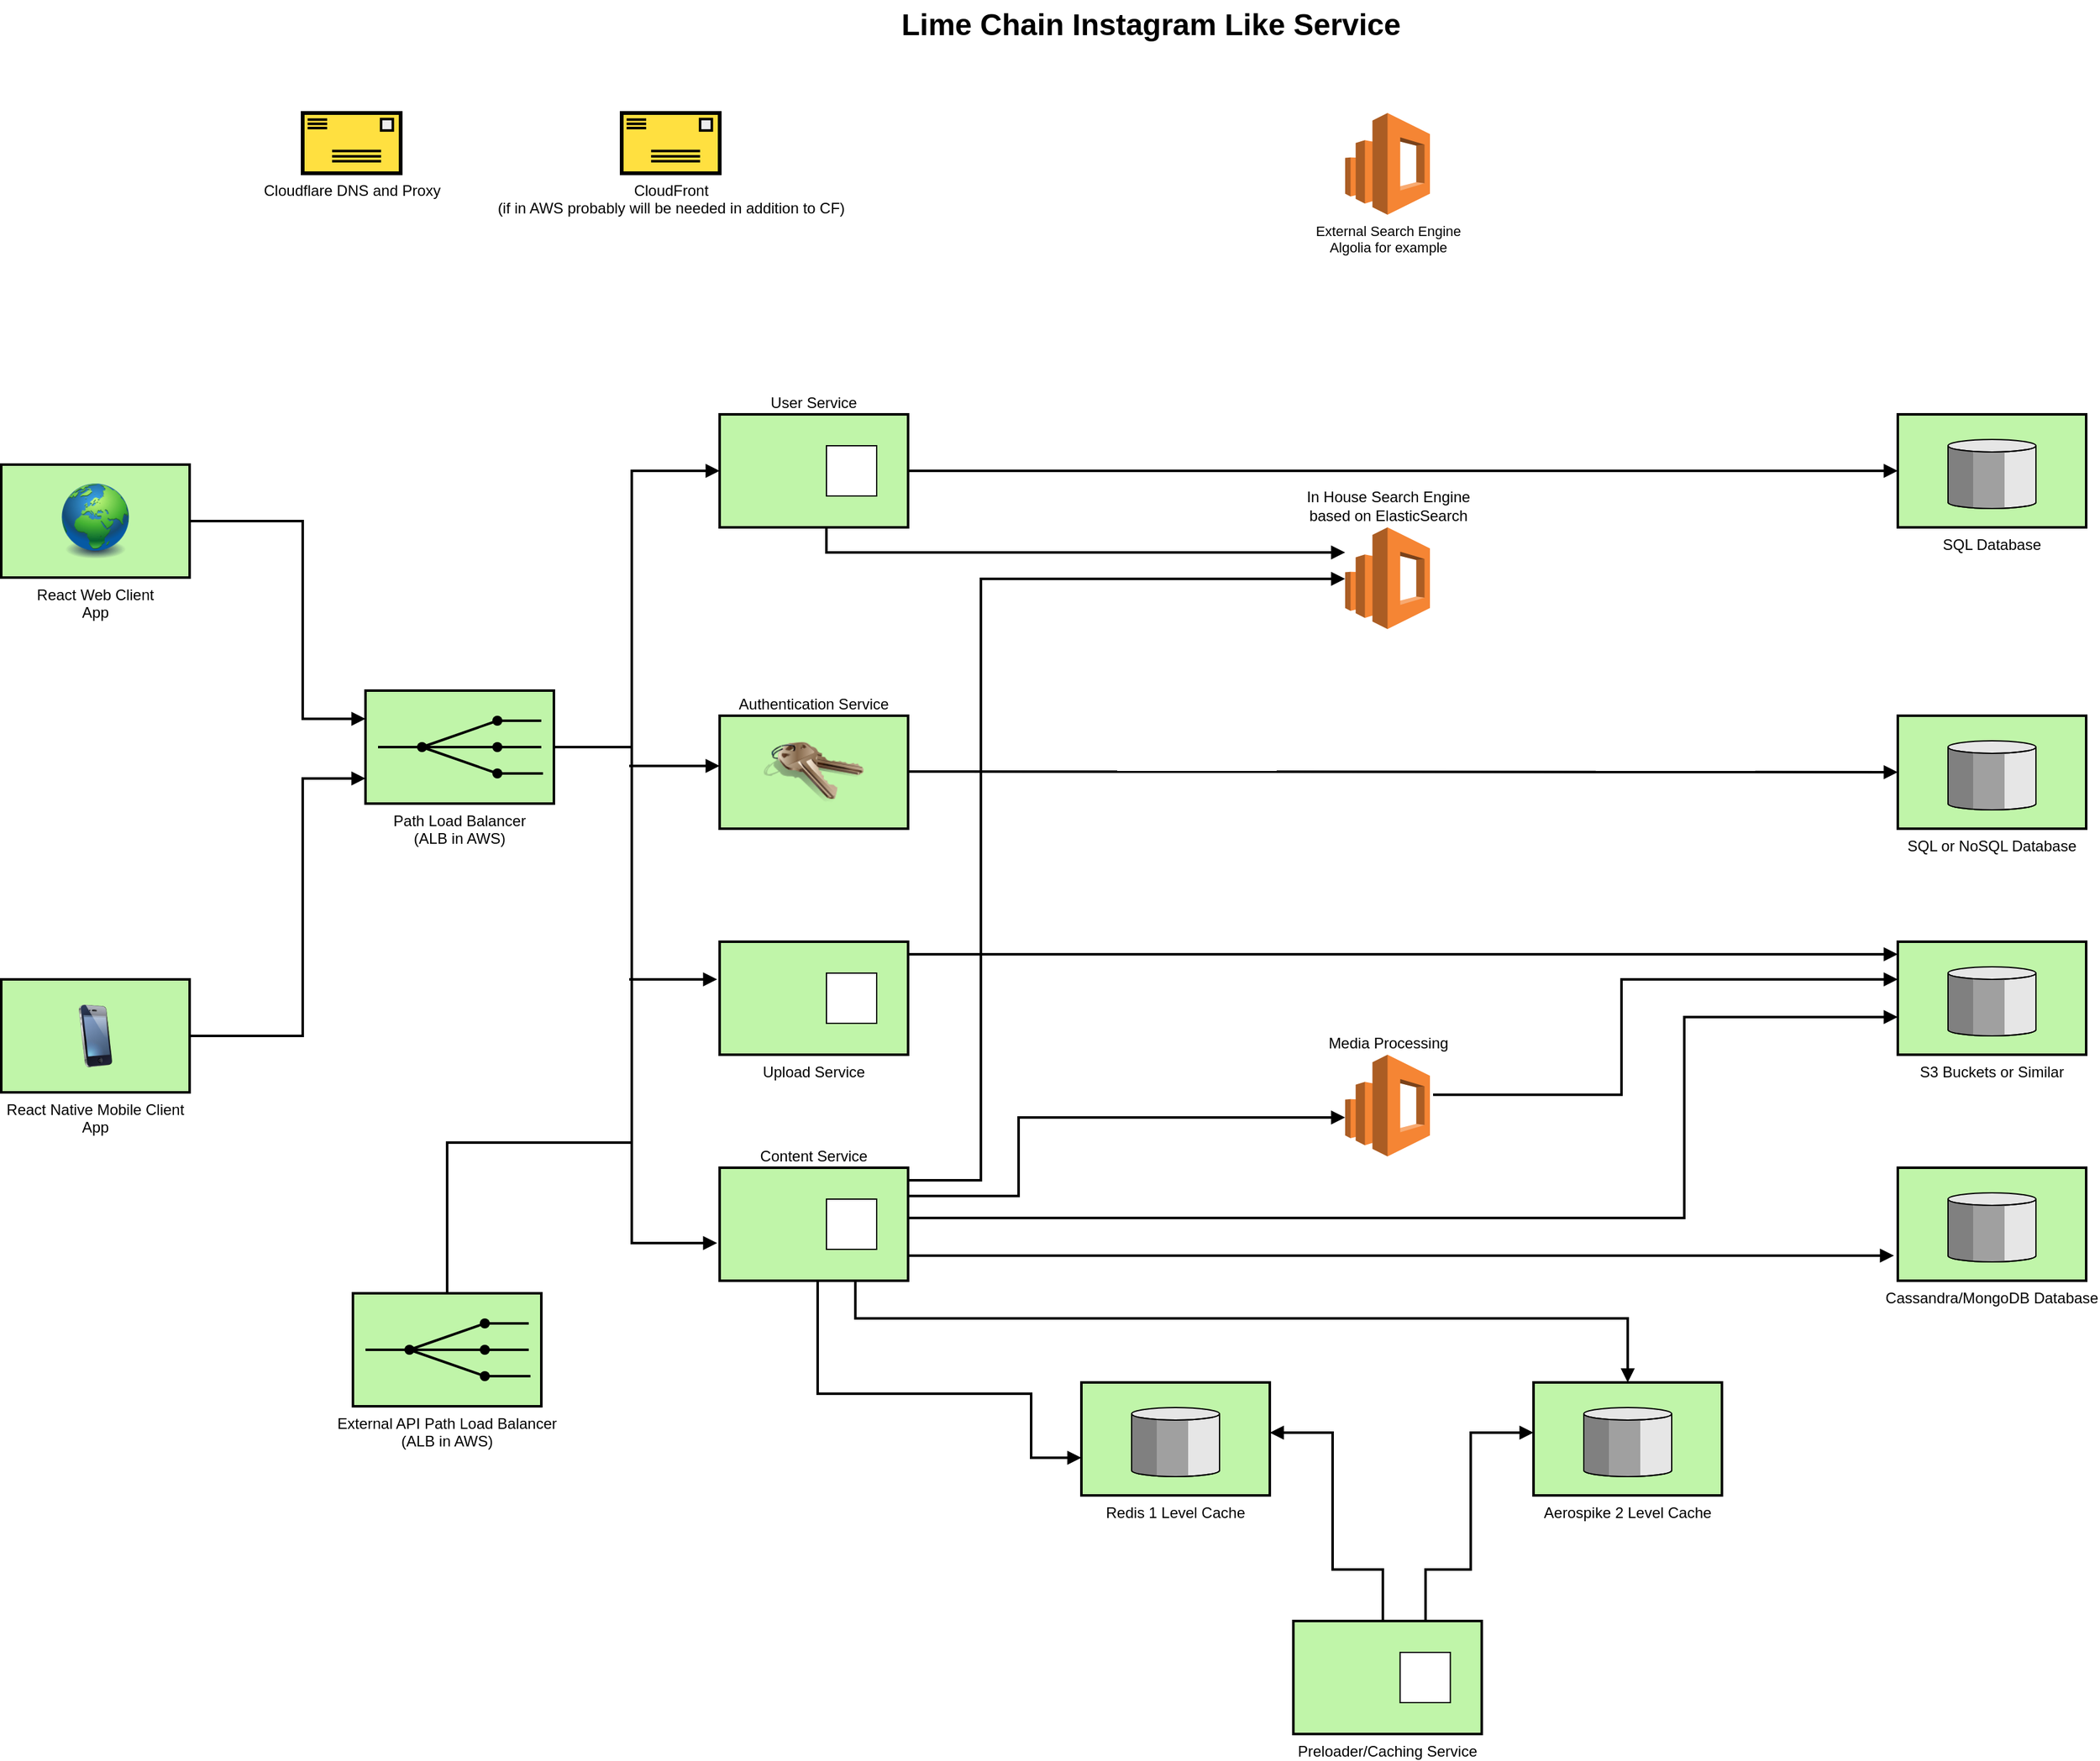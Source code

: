<mxfile version="14.5.1" type="device"><diagram name="Page-1" id="74b105a0-9070-1c63-61bc-23e55f88626e"><mxGraphModel dx="2031" dy="1174" grid="1" gridSize="10" guides="1" tooltips="1" connect="1" arrows="1" fold="1" page="1" pageScale="1.5" pageWidth="1169" pageHeight="826" background="none" math="0" shadow="0"><root><mxCell id="0" style=";html=1;"/><mxCell id="1" style=";html=1;" parent="0"/><mxCell id="10b056a9c633e61c-19" style="edgeStyle=orthogonalEdgeStyle;rounded=0;html=1;endArrow=block;endFill=1;jettySize=auto;orthogonalLoop=1;strokeWidth=2;startArrow=none;startFill=0;" parent="1" target="10b056a9c633e61c-6" edge="1"><mxGeometry relative="1" as="geometry"><Array as="points"><mxPoint x="852" y="635"/><mxPoint x="852" y="415"/></Array><mxPoint x="782" y="635" as="sourcePoint"/></mxGeometry></mxCell><mxCell id="10b056a9c633e61c-21" style="edgeStyle=orthogonalEdgeStyle;rounded=0;html=1;endArrow=block;endFill=1;jettySize=auto;orthogonalLoop=1;strokeWidth=2;startArrow=none;startFill=0;" parent="1" edge="1"><mxGeometry relative="1" as="geometry"><Array as="points"><mxPoint x="852" y="635"/><mxPoint x="852" y="1030"/><mxPoint x="910" y="1030"/></Array><mxPoint x="782" y="635" as="sourcePoint"/><mxPoint x="920" y="1030" as="targetPoint"/></mxGeometry></mxCell><mxCell id="10b056a9c633e61c-4" value="React Web Client &#10;App" style="strokeWidth=2;dashed=0;align=center;fontSize=12;shape=rect;verticalLabelPosition=bottom;verticalAlign=top;fillColor=#c0f5a9;labelPosition=center;" parent="1" vertex="1"><mxGeometry x="350" y="410" width="150" height="90" as="geometry"/></mxCell><mxCell id="10b056a9c633e61c-6" value="User Service" style="strokeWidth=2;dashed=0;align=center;fontSize=12;shape=rect;verticalLabelPosition=top;verticalAlign=bottom;fillColor=#c0f5a9;labelPosition=center;" parent="1" vertex="1"><mxGeometry x="922" y="370" width="150" height="90" as="geometry"/></mxCell><mxCell id="10b056a9c633e61c-7" value="" style="strokeWidth=1;dashed=0;align=center;fontSize=8;shape=rect;fillColor=#ffffff;strokeColor=#000000;" parent="10b056a9c633e61c-6" vertex="1"><mxGeometry x="85" y="25" width="40" height="40" as="geometry"/></mxCell><mxCell id="10b056a9c633e61c-8" value="Content Service" style="strokeWidth=2;dashed=0;align=center;fontSize=12;shape=rect;verticalLabelPosition=top;verticalAlign=bottom;fillColor=#c0f5a9;labelPosition=center;" parent="1" vertex="1"><mxGeometry x="922" y="970" width="150" height="90" as="geometry"/></mxCell><mxCell id="10b056a9c633e61c-9" value="" style="strokeWidth=1;dashed=0;align=center;fontSize=8;shape=rect" parent="10b056a9c633e61c-8" vertex="1"><mxGeometry x="85" y="25" width="40" height="40" as="geometry"/></mxCell><mxCell id="10b056a9c633e61c-27" style="edgeStyle=orthogonalEdgeStyle;rounded=0;html=1;endArrow=block;endFill=1;jettySize=auto;orthogonalLoop=1;strokeWidth=2;startArrow=none;startFill=0;exitX=1;exitY=0.5;exitDx=0;exitDy=0;" parent="1" source="10b056a9c633e61c-6" target="10b056a9c633e61c-15" edge="1"><mxGeometry relative="1" as="geometry"><mxPoint x="1230" y="435" as="sourcePoint"/></mxGeometry></mxCell><mxCell id="10b056a9c633e61c-15" value="SQL Database" style="strokeWidth=2;dashed=0;align=center;fontSize=12;verticalLabelPosition=bottom;verticalAlign=top;shape=mxgraph.eip.message_store;fillColor=#c0f5a9" parent="1" vertex="1"><mxGeometry x="1860" y="370" width="150" height="90" as="geometry"/></mxCell><mxCell id="10b056a9c633e61c-30" value="Lime Chain Instagram Like Service" style="text;strokeColor=none;fillColor=none;html=1;fontSize=24;fontStyle=1;verticalAlign=middle;align=center;" parent="1" vertex="1"><mxGeometry x="540" y="40" width="1450" height="40" as="geometry"/></mxCell><mxCell id="tZ2PuVNgveMmx6lej494-1" value="Authentication Service" style="strokeWidth=2;dashed=0;align=center;fontSize=12;shape=rect;verticalLabelPosition=top;verticalAlign=bottom;fillColor=#c0f5a9;labelPosition=center;horizontal=1;" parent="1" vertex="1"><mxGeometry x="922" y="610" width="150" height="90" as="geometry"/></mxCell><mxCell id="tZ2PuVNgveMmx6lej494-7" value="React Native Mobile Client&#10;App" style="strokeWidth=2;dashed=0;align=center;fontSize=12;shape=rect;verticalLabelPosition=bottom;verticalAlign=top;fillColor=#c0f5a9" parent="1" vertex="1"><mxGeometry x="350" y="820" width="150" height="90" as="geometry"/></mxCell><mxCell id="tZ2PuVNgveMmx6lej494-11" value="Cassandra/MongoDB Database" style="strokeWidth=2;dashed=0;align=center;fontSize=12;verticalLabelPosition=bottom;verticalAlign=top;shape=mxgraph.eip.message_store;fillColor=#c0f5a9" parent="1" vertex="1"><mxGeometry x="1860" y="970" width="150" height="90" as="geometry"/></mxCell><mxCell id="ci0iclBK2AWN1ZwF1z5L-1" value="" style="image;html=1;image=img/lib/clip_art/general/Earth_globe_128x128.png" parent="1" vertex="1"><mxGeometry x="395" y="425" width="60" height="60" as="geometry"/></mxCell><mxCell id="ci0iclBK2AWN1ZwF1z5L-2" value="" style="image;html=1;image=img/lib/clip_art/general/Keys_128x128.png" parent="1" vertex="1"><mxGeometry x="957" y="625" width="80" height="60" as="geometry"/></mxCell><mxCell id="ci0iclBK2AWN1ZwF1z5L-3" value="" style="image;html=1;image=img/lib/clip_art/telecommunication/iPhone_128x128.png" parent="1" vertex="1"><mxGeometry x="385" y="840" width="80" height="50" as="geometry"/></mxCell><mxCell id="ci0iclBK2AWN1ZwF1z5L-4" style="edgeStyle=orthogonalEdgeStyle;rounded=0;html=1;endArrow=block;endFill=1;jettySize=auto;orthogonalLoop=1;strokeWidth=2;startArrow=none;startFill=0;exitX=1;exitY=0.5;exitDx=0;exitDy=0;entryX=0;entryY=0.25;entryDx=0;entryDy=0;entryPerimeter=0;" parent="1" source="10b056a9c633e61c-4" target="ci0iclBK2AWN1ZwF1z5L-6" edge="1"><mxGeometry relative="1" as="geometry"><mxPoint x="560" y="455" as="sourcePoint"/><mxPoint x="800" y="630" as="targetPoint"/><Array as="points"><mxPoint x="590" y="455"/><mxPoint x="590" y="613"/></Array></mxGeometry></mxCell><mxCell id="ci0iclBK2AWN1ZwF1z5L-5" style="edgeStyle=orthogonalEdgeStyle;rounded=0;html=1;endArrow=block;endFill=1;jettySize=auto;orthogonalLoop=1;strokeWidth=2;startArrow=none;startFill=0;exitX=1;exitY=0.5;exitDx=0;exitDy=0;" parent="1" source="tZ2PuVNgveMmx6lej494-7" target="ci0iclBK2AWN1ZwF1z5L-6" edge="1"><mxGeometry relative="1" as="geometry"><mxPoint x="540" y="880" as="sourcePoint"/><mxPoint x="800" y="700" as="targetPoint"/><Array as="points"><mxPoint x="590" y="865"/><mxPoint x="590" y="660"/></Array></mxGeometry></mxCell><mxCell id="ci0iclBK2AWN1ZwF1z5L-6" value="Path Load Balancer&#10;(ALB in AWS)" style="strokeWidth=2;dashed=0;align=center;fontSize=12;fillColor=#c0f5a9;verticalLabelPosition=bottom;verticalAlign=top;shape=mxgraph.eip.recipient_list;" parent="1" vertex="1"><mxGeometry x="640" y="590" width="150" height="90" as="geometry"/></mxCell><mxCell id="ci0iclBK2AWN1ZwF1z5L-8" style="edgeStyle=orthogonalEdgeStyle;rounded=0;html=1;endArrow=block;endFill=1;jettySize=auto;orthogonalLoop=1;strokeWidth=2;startArrow=none;startFill=0;" parent="1" edge="1"><mxGeometry relative="1" as="geometry"><mxPoint x="850" y="650" as="sourcePoint"/><mxPoint x="922" y="650" as="targetPoint"/><Array as="points"><mxPoint x="880" y="650"/></Array></mxGeometry></mxCell><mxCell id="ci0iclBK2AWN1ZwF1z5L-9" value="External API Path Load Balancer&#10;(ALB in AWS)" style="strokeWidth=2;dashed=0;align=center;fontSize=12;fillColor=#c0f5a9;verticalLabelPosition=bottom;verticalAlign=top;shape=mxgraph.eip.recipient_list;" parent="1" vertex="1"><mxGeometry x="630" y="1070" width="150" height="90" as="geometry"/></mxCell><mxCell id="ci0iclBK2AWN1ZwF1z5L-21" style="edgeStyle=orthogonalEdgeStyle;rounded=0;html=1;endArrow=none;endFill=0;jettySize=auto;orthogonalLoop=1;strokeWidth=2;startArrow=none;startFill=0;exitX=0.5;exitY=0;exitDx=0;exitDy=0;exitPerimeter=0;" parent="1" source="ci0iclBK2AWN1ZwF1z5L-9" edge="1"><mxGeometry relative="1" as="geometry"><mxPoint x="680" y="930" as="sourcePoint"/><mxPoint x="851" y="950" as="targetPoint"/><Array as="points"><mxPoint x="705" y="950"/></Array></mxGeometry></mxCell><mxCell id="ci0iclBK2AWN1ZwF1z5L-23" value="&lt;font style=&quot;font-size: 12px&quot;&gt;Cloudflare DNS and Proxy&lt;/font&gt;" style="strokeWidth=3;outlineConnect=0;dashed=0;align=center;fontSize=8;shape=mxgraph.eip.retAddr;html=1;verticalLabelPosition=bottom;fillColor=#FFE040;verticalAlign=top;" parent="1" vertex="1"><mxGeometry x="590" y="130" width="78" height="48" as="geometry"/></mxCell><mxCell id="ci0iclBK2AWN1ZwF1z5L-24" value="&lt;font style=&quot;font-size: 12px&quot;&gt;CloudFront &lt;br&gt;(if in AWS probably will be needed in addition to CF)&lt;/font&gt;" style="strokeWidth=3;outlineConnect=0;dashed=0;align=center;fontSize=8;shape=mxgraph.eip.retAddr;html=1;verticalLabelPosition=bottom;fillColor=#FFE040;verticalAlign=top;" parent="1" vertex="1"><mxGeometry x="844" y="130" width="78" height="48" as="geometry"/></mxCell><mxCell id="ci0iclBK2AWN1ZwF1z5L-25" value="&lt;font style=&quot;font-size: 12px&quot;&gt;In House Search Engine&lt;br&gt;based on ElasticSearch&lt;/font&gt;" style="outlineConnect=0;dashed=0;verticalLabelPosition=top;verticalAlign=bottom;align=center;html=1;shape=mxgraph.aws3.elasticsearch_service;fillColor=#F58534;gradientColor=none;fontFamily=Helvetica;fontSize=11;labelPosition=center;" parent="1" vertex="1"><mxGeometry x="1420" y="460" width="67.5" height="81" as="geometry"/></mxCell><mxCell id="ci0iclBK2AWN1ZwF1z5L-26" style="edgeStyle=orthogonalEdgeStyle;rounded=0;html=1;endArrow=block;endFill=1;jettySize=auto;orthogonalLoop=1;strokeWidth=2;startArrow=none;startFill=0;" parent="1" source="10b056a9c633e61c-8" target="ci0iclBK2AWN1ZwF1z5L-25" edge="1"><mxGeometry relative="1" as="geometry"><mxPoint x="1076" y="980" as="sourcePoint"/><mxPoint x="1172" y="830" as="targetPoint"/><Array as="points"><mxPoint x="1130" y="980"/><mxPoint x="1130" y="501"/></Array></mxGeometry></mxCell><mxCell id="ci0iclBK2AWN1ZwF1z5L-27" style="edgeStyle=orthogonalEdgeStyle;rounded=0;html=1;endArrow=block;endFill=1;jettySize=auto;orthogonalLoop=1;strokeWidth=2;startArrow=none;startFill=0;" parent="1" source="10b056a9c633e61c-6" target="ci0iclBK2AWN1ZwF1z5L-25" edge="1"><mxGeometry relative="1" as="geometry"><mxPoint x="1007" y="850" as="sourcePoint"/><mxPoint x="1220" y="650" as="targetPoint"/><Array as="points"><mxPoint x="1007" y="480"/></Array></mxGeometry></mxCell><mxCell id="ci0iclBK2AWN1ZwF1z5L-28" value="External Search Engine&lt;br&gt;Algolia for example" style="outlineConnect=0;dashed=0;verticalLabelPosition=bottom;verticalAlign=top;align=center;html=1;shape=mxgraph.aws3.elasticsearch_service;fillColor=#F58534;gradientColor=none;fontFamily=Helvetica;fontSize=11;" parent="1" vertex="1"><mxGeometry x="1420" y="130" width="67.5" height="81" as="geometry"/></mxCell><mxCell id="ci0iclBK2AWN1ZwF1z5L-29" value="Upload Service" style="strokeWidth=2;dashed=0;align=center;fontSize=12;shape=rect;verticalLabelPosition=bottom;verticalAlign=top;fillColor=#c0f5a9;labelPosition=center;" parent="1" vertex="1"><mxGeometry x="922" y="790" width="150" height="90" as="geometry"/></mxCell><mxCell id="ci0iclBK2AWN1ZwF1z5L-30" value="" style="strokeWidth=1;dashed=0;align=center;fontSize=8;shape=rect;fillColor=#ffffff;strokeColor=#000000;" parent="ci0iclBK2AWN1ZwF1z5L-29" vertex="1"><mxGeometry x="85" y="25" width="40" height="40" as="geometry"/></mxCell><mxCell id="ci0iclBK2AWN1ZwF1z5L-31" style="edgeStyle=orthogonalEdgeStyle;rounded=0;html=1;endArrow=block;endFill=1;jettySize=auto;orthogonalLoop=1;strokeWidth=2;startArrow=none;startFill=0;" parent="1" edge="1"><mxGeometry relative="1" as="geometry"><mxPoint x="850" y="820" as="sourcePoint"/><mxPoint x="920" y="820" as="targetPoint"/><Array as="points"><mxPoint x="888" y="820"/></Array></mxGeometry></mxCell><mxCell id="ci0iclBK2AWN1ZwF1z5L-32" value="S3 Buckets or Similar" style="strokeWidth=2;dashed=0;align=center;fontSize=12;verticalLabelPosition=bottom;verticalAlign=top;shape=mxgraph.eip.message_store;fillColor=#c0f5a9" parent="1" vertex="1"><mxGeometry x="1860" y="790" width="150" height="90" as="geometry"/></mxCell><mxCell id="ci0iclBK2AWN1ZwF1z5L-33" style="edgeStyle=orthogonalEdgeStyle;rounded=0;html=1;endArrow=block;endFill=1;jettySize=auto;orthogonalLoop=1;strokeWidth=2;startArrow=none;startFill=0;" parent="1" edge="1"><mxGeometry relative="1" as="geometry"><mxPoint x="1072" y="800" as="sourcePoint"/><mxPoint x="1860" y="800" as="targetPoint"/><Array as="points"><mxPoint x="1072" y="800"/><mxPoint x="1860" y="800"/></Array></mxGeometry></mxCell><mxCell id="ci0iclBK2AWN1ZwF1z5L-34" value="&lt;span style=&quot;font-size: 12px&quot;&gt;Media Processing&lt;/span&gt;" style="outlineConnect=0;dashed=0;verticalLabelPosition=top;verticalAlign=bottom;align=center;html=1;shape=mxgraph.aws3.elasticsearch_service;fillColor=#F58534;gradientColor=none;fontFamily=Helvetica;fontSize=11;labelPosition=center;" parent="1" vertex="1"><mxGeometry x="1420" y="880" width="67.5" height="81" as="geometry"/></mxCell><mxCell id="ci0iclBK2AWN1ZwF1z5L-36" style="edgeStyle=orthogonalEdgeStyle;rounded=0;html=1;endArrow=block;endFill=1;jettySize=auto;orthogonalLoop=1;strokeWidth=2;startArrow=none;startFill=0;exitX=1;exitY=0.25;exitDx=0;exitDy=0;" parent="1" source="10b056a9c633e61c-8" target="ci0iclBK2AWN1ZwF1z5L-34" edge="1"><mxGeometry relative="1" as="geometry"><mxPoint x="1160" y="920" as="sourcePoint"/><mxPoint x="1210" y="680" as="targetPoint"/><Array as="points"><mxPoint x="1160" y="993"/><mxPoint x="1160" y="930"/></Array></mxGeometry></mxCell><mxCell id="ci0iclBK2AWN1ZwF1z5L-37" value="SQL or NoSQL Database" style="strokeWidth=2;dashed=0;align=center;fontSize=12;verticalLabelPosition=bottom;verticalAlign=top;shape=mxgraph.eip.message_store;fillColor=#c0f5a9" parent="1" vertex="1"><mxGeometry x="1860" y="610" width="150" height="90" as="geometry"/></mxCell><mxCell id="ci0iclBK2AWN1ZwF1z5L-38" style="edgeStyle=orthogonalEdgeStyle;rounded=0;html=1;endArrow=block;endFill=1;jettySize=auto;orthogonalLoop=1;strokeWidth=2;startArrow=none;startFill=0;exitX=1;exitY=0.5;exitDx=0;exitDy=0;entryX=0;entryY=0.5;entryDx=0;entryDy=0;entryPerimeter=0;" parent="1" target="ci0iclBK2AWN1ZwF1z5L-37" edge="1"><mxGeometry relative="1" as="geometry"><mxPoint x="1072" y="654.5" as="sourcePoint"/><mxPoint x="1430" y="654.5" as="targetPoint"/></mxGeometry></mxCell><mxCell id="ci0iclBK2AWN1ZwF1z5L-39" style="edgeStyle=orthogonalEdgeStyle;rounded=0;html=1;endArrow=block;endFill=1;jettySize=auto;orthogonalLoop=1;strokeWidth=2;startArrow=none;startFill=0;exitX=1.037;exitY=0.394;exitDx=0;exitDy=0;exitPerimeter=0;" parent="1" source="ci0iclBK2AWN1ZwF1z5L-34" edge="1"><mxGeometry relative="1" as="geometry"><mxPoint x="1600" y="932" as="sourcePoint"/><mxPoint x="1860" y="820" as="targetPoint"/><Array as="points"><mxPoint x="1640" y="912"/><mxPoint x="1640" y="820"/><mxPoint x="1860" y="820"/></Array></mxGeometry></mxCell><mxCell id="ci0iclBK2AWN1ZwF1z5L-40" value="Preloader/Caching Service" style="strokeWidth=2;dashed=0;align=center;fontSize=12;shape=rect;verticalLabelPosition=bottom;verticalAlign=top;fillColor=#c0f5a9" parent="1" vertex="1"><mxGeometry x="1378.75" y="1331" width="150" height="90" as="geometry"/></mxCell><mxCell id="ci0iclBK2AWN1ZwF1z5L-41" value="" style="strokeWidth=1;dashed=0;align=center;fontSize=8;shape=rect" parent="ci0iclBK2AWN1ZwF1z5L-40" vertex="1"><mxGeometry x="85" y="25" width="40" height="40" as="geometry"/></mxCell><mxCell id="ci0iclBK2AWN1ZwF1z5L-42" value="Aerospike 2 Level Cache" style="strokeWidth=2;dashed=0;align=center;fontSize=12;verticalLabelPosition=bottom;verticalAlign=top;shape=mxgraph.eip.message_store;fillColor=#c0f5a9" parent="1" vertex="1"><mxGeometry x="1570" y="1141" width="150" height="90" as="geometry"/></mxCell><mxCell id="ci0iclBK2AWN1ZwF1z5L-43" value="Redis 1 Level Cache" style="strokeWidth=2;dashed=0;align=center;fontSize=12;verticalLabelPosition=bottom;verticalAlign=top;shape=mxgraph.eip.message_store;fillColor=#c0f5a9" parent="1" vertex="1"><mxGeometry x="1210" y="1141" width="150" height="90" as="geometry"/></mxCell><mxCell id="ci0iclBK2AWN1ZwF1z5L-45" style="edgeStyle=orthogonalEdgeStyle;rounded=0;html=1;endArrow=block;endFill=1;jettySize=auto;orthogonalLoop=1;strokeWidth=2;startArrow=none;startFill=0;" parent="1" source="10b056a9c633e61c-8" edge="1"><mxGeometry relative="1" as="geometry"><mxPoint x="1072" y="1010" as="sourcePoint"/><mxPoint x="1860" y="850" as="targetPoint"/><Array as="points"><mxPoint x="1690" y="1010"/><mxPoint x="1690" y="850"/></Array></mxGeometry></mxCell><mxCell id="ci0iclBK2AWN1ZwF1z5L-46" style="edgeStyle=orthogonalEdgeStyle;rounded=0;html=1;endArrow=block;endFill=1;jettySize=auto;orthogonalLoop=1;strokeWidth=2;startArrow=none;startFill=0;exitX=0.5;exitY=0;exitDx=0;exitDy=0;entryX=0;entryY=0.444;entryDx=0;entryDy=0;entryPerimeter=0;" parent="1" source="ci0iclBK2AWN1ZwF1z5L-40" target="ci0iclBK2AWN1ZwF1z5L-42" edge="1"><mxGeometry relative="1" as="geometry"><mxPoint x="1490" y="1321" as="sourcePoint"/><mxPoint x="1550" y="1181" as="targetPoint"/><Array as="points"><mxPoint x="1484" y="1290"/><mxPoint x="1520" y="1290"/><mxPoint x="1520" y="1181"/></Array></mxGeometry></mxCell><mxCell id="ci0iclBK2AWN1ZwF1z5L-47" style="edgeStyle=orthogonalEdgeStyle;rounded=0;html=1;endArrow=block;endFill=1;jettySize=auto;orthogonalLoop=1;strokeWidth=2;startArrow=none;startFill=0;exitX=0.5;exitY=0;exitDx=0;exitDy=0;entryX=1;entryY=0.444;entryDx=0;entryDy=0;entryPerimeter=0;" parent="1" target="ci0iclBK2AWN1ZwF1z5L-43" edge="1"><mxGeometry relative="1" as="geometry"><mxPoint x="1450" y="1331" as="sourcePoint"/><mxPoint x="1566.25" y="1180.96" as="targetPoint"/><Array as="points"><mxPoint x="1450" y="1290"/><mxPoint x="1410" y="1290"/><mxPoint x="1410" y="1181"/></Array></mxGeometry></mxCell><mxCell id="ci0iclBK2AWN1ZwF1z5L-48" style="edgeStyle=orthogonalEdgeStyle;rounded=0;html=1;endArrow=block;endFill=1;jettySize=auto;orthogonalLoop=1;strokeWidth=2;startArrow=none;startFill=0;entryX=0;entryY=0.667;entryDx=0;entryDy=0;entryPerimeter=0;" parent="1" source="10b056a9c633e61c-8" target="ci0iclBK2AWN1ZwF1z5L-43" edge="1"><mxGeometry relative="1" as="geometry"><mxPoint x="1000" y="1130" as="sourcePoint"/><mxPoint x="1060" y="1150" as="targetPoint"/><Array as="points"><mxPoint x="1000" y="1150"/><mxPoint x="1170" y="1150"/><mxPoint x="1170" y="1201"/></Array></mxGeometry></mxCell><mxCell id="ci0iclBK2AWN1ZwF1z5L-49" style="edgeStyle=orthogonalEdgeStyle;rounded=0;html=1;endArrow=block;endFill=1;jettySize=auto;orthogonalLoop=1;strokeWidth=2;startArrow=none;startFill=0;exitX=0.72;exitY=1;exitDx=0;exitDy=0;exitPerimeter=0;" parent="1" source="10b056a9c633e61c-8" edge="1"><mxGeometry relative="1" as="geometry"><mxPoint x="1030" y="1070" as="sourcePoint"/><mxPoint x="1645" y="1141" as="targetPoint"/><Array as="points"><mxPoint x="1030" y="1090"/><mxPoint x="1645" y="1090"/></Array></mxGeometry></mxCell><mxCell id="ci0iclBK2AWN1ZwF1z5L-51" style="edgeStyle=orthogonalEdgeStyle;rounded=0;html=1;endArrow=block;endFill=1;jettySize=auto;orthogonalLoop=1;strokeWidth=2;startArrow=none;startFill=0;exitX=1;exitY=0.75;exitDx=0;exitDy=0;" parent="1" source="10b056a9c633e61c-8" edge="1"><mxGeometry relative="1" as="geometry"><mxPoint x="1090" y="1040" as="sourcePoint"/><mxPoint x="1857" y="1040" as="targetPoint"/><Array as="points"><mxPoint x="1072" y="1040"/></Array></mxGeometry></mxCell></root></mxGraphModel></diagram></mxfile>